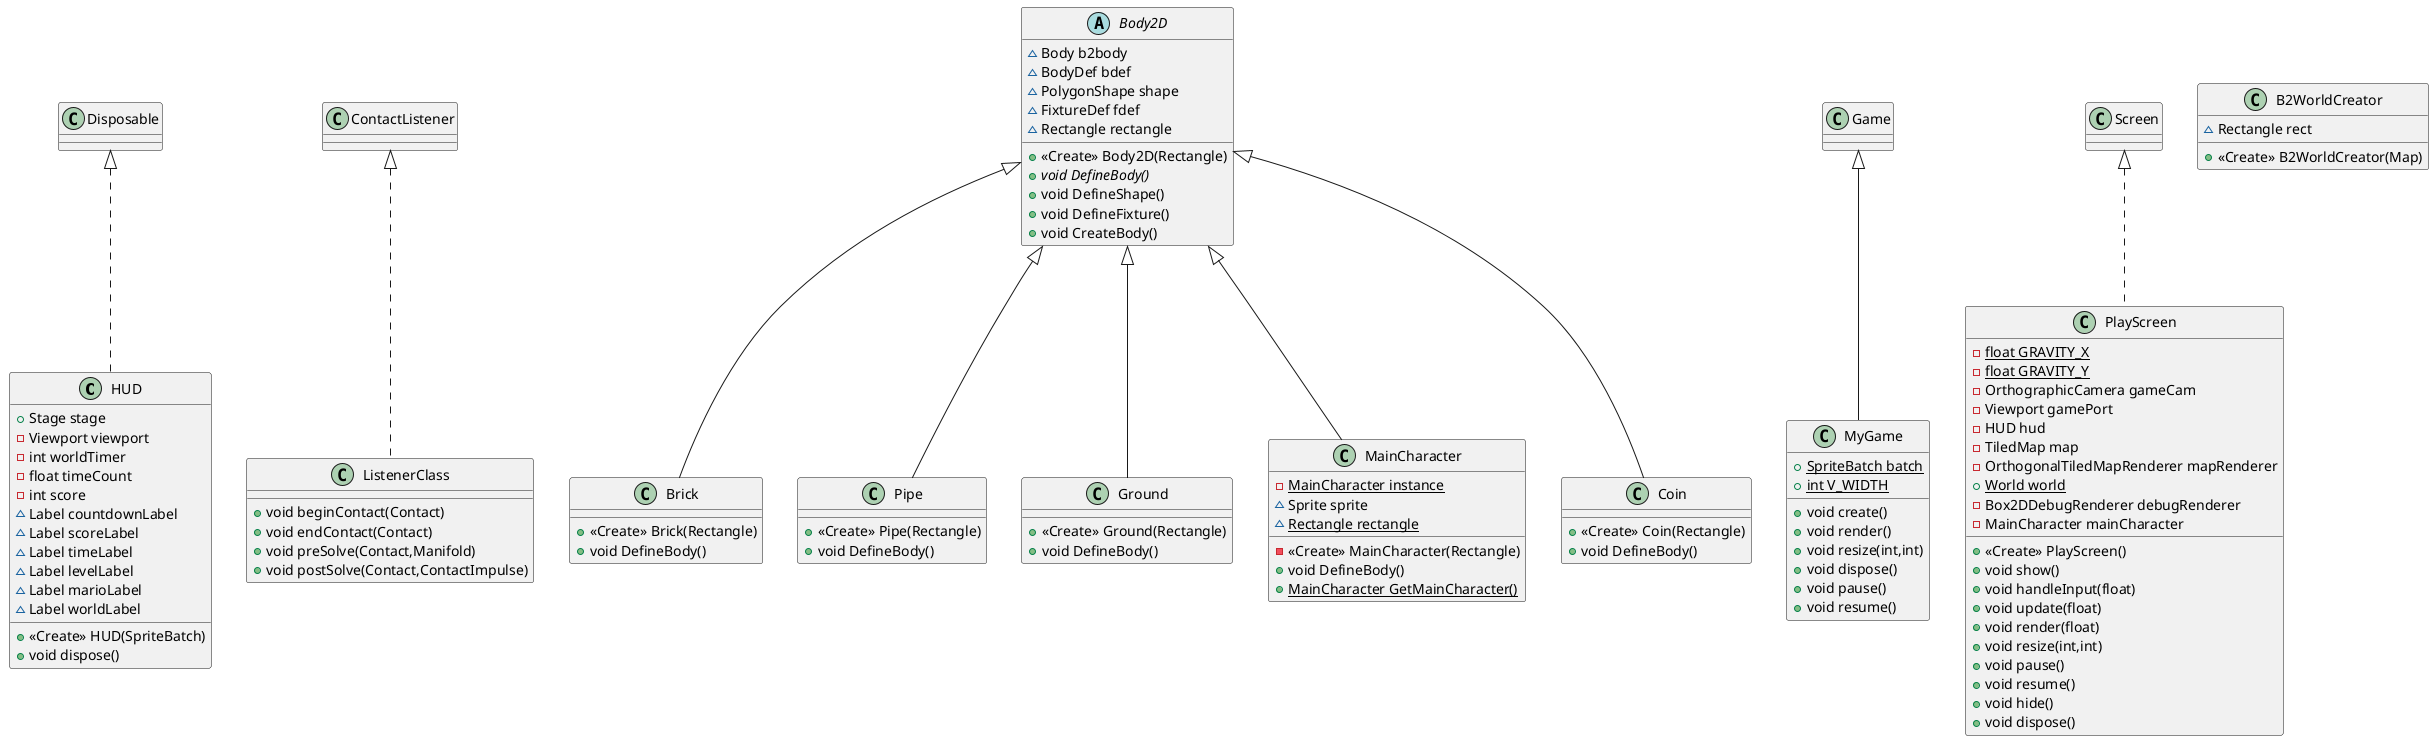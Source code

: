 @startuml
class HUD {
+ Stage stage
- Viewport viewport
- int worldTimer
- float timeCount
- int score
~ Label countdownLabel
~ Label scoreLabel
~ Label timeLabel
~ Label levelLabel
~ Label marioLabel
~ Label worldLabel
+ <<Create>> HUD(SpriteBatch)
+ void dispose()
}


class ListenerClass {
+ void beginContact(Contact)
+ void endContact(Contact)
+ void preSolve(Contact,Manifold)
+ void postSolve(Contact,ContactImpulse)
}

class Brick {
+ <<Create>> Brick(Rectangle)
+ void DefineBody()
}

class MyGame {
+ {static} SpriteBatch batch
+ {static} int V_WIDTH
+ void create()
+ void render()
+ void resize(int,int)
+ void dispose()
+ void pause()
+ void resume()
}


class PlayScreen {
- {static} float GRAVITY_X
- {static} float GRAVITY_Y
- OrthographicCamera gameCam
- Viewport gamePort
- HUD hud
- TiledMap map
- OrthogonalTiledMapRenderer mapRenderer
+ {static} World world
- Box2DDebugRenderer debugRenderer
- MainCharacter mainCharacter
+ <<Create>> PlayScreen()
+ void show()
+ void handleInput(float)
+ void update(float)
+ void render(float)
+ void resize(int,int)
+ void pause()
+ void resume()
+ void hide()
+ void dispose()
}


class Pipe {
+ <<Create>> Pipe(Rectangle)
+ void DefineBody()
}

class Ground {
+ <<Create>> Ground(Rectangle)
+ void DefineBody()
}

class B2WorldCreator {
~ Rectangle rect
+ <<Create>> B2WorldCreator(Map)
}


abstract class Body2D {
~ Body b2body
~ BodyDef bdef
~ PolygonShape shape
~ FixtureDef fdef
~ Rectangle rectangle
+ <<Create>> Body2D(Rectangle)
+ {abstract}void DefineBody()
+ void DefineShape()
+ void DefineFixture()
+ void CreateBody()
}


class MainCharacter {
- {static} MainCharacter instance
~ Sprite sprite
~ {static} Rectangle rectangle
- <<Create>> MainCharacter(Rectangle)
+ void DefineBody()
+ {static} MainCharacter GetMainCharacter()
}


class Coin {
+ <<Create>> Coin(Rectangle)
+ void DefineBody()
}



Disposable <|.. HUD
ContactListener <|.. ListenerClass
Body2D <|-- Brick
Game <|-- MyGame
Screen <|.. PlayScreen
Body2D <|-- Pipe
Body2D <|-- Ground
Body2D <|-- MainCharacter
Body2D <|-- Coin
@enduml